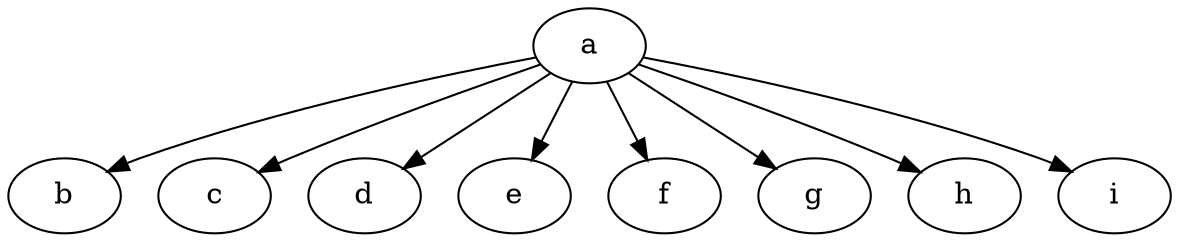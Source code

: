 digraph structs {
    a -> b[arrowtail="box"];
    a -> c[arrowtail="crow"];
    a -> d[arrowtail="curve"];
    a -> e[arrowtail="diamond"];
    a -> f[arrowtail="dot"];
    a -> g[arrowtail="icurve"];
    a -> h[arrowtail="inv"];
    a -> i[arrowtail="none"];
}